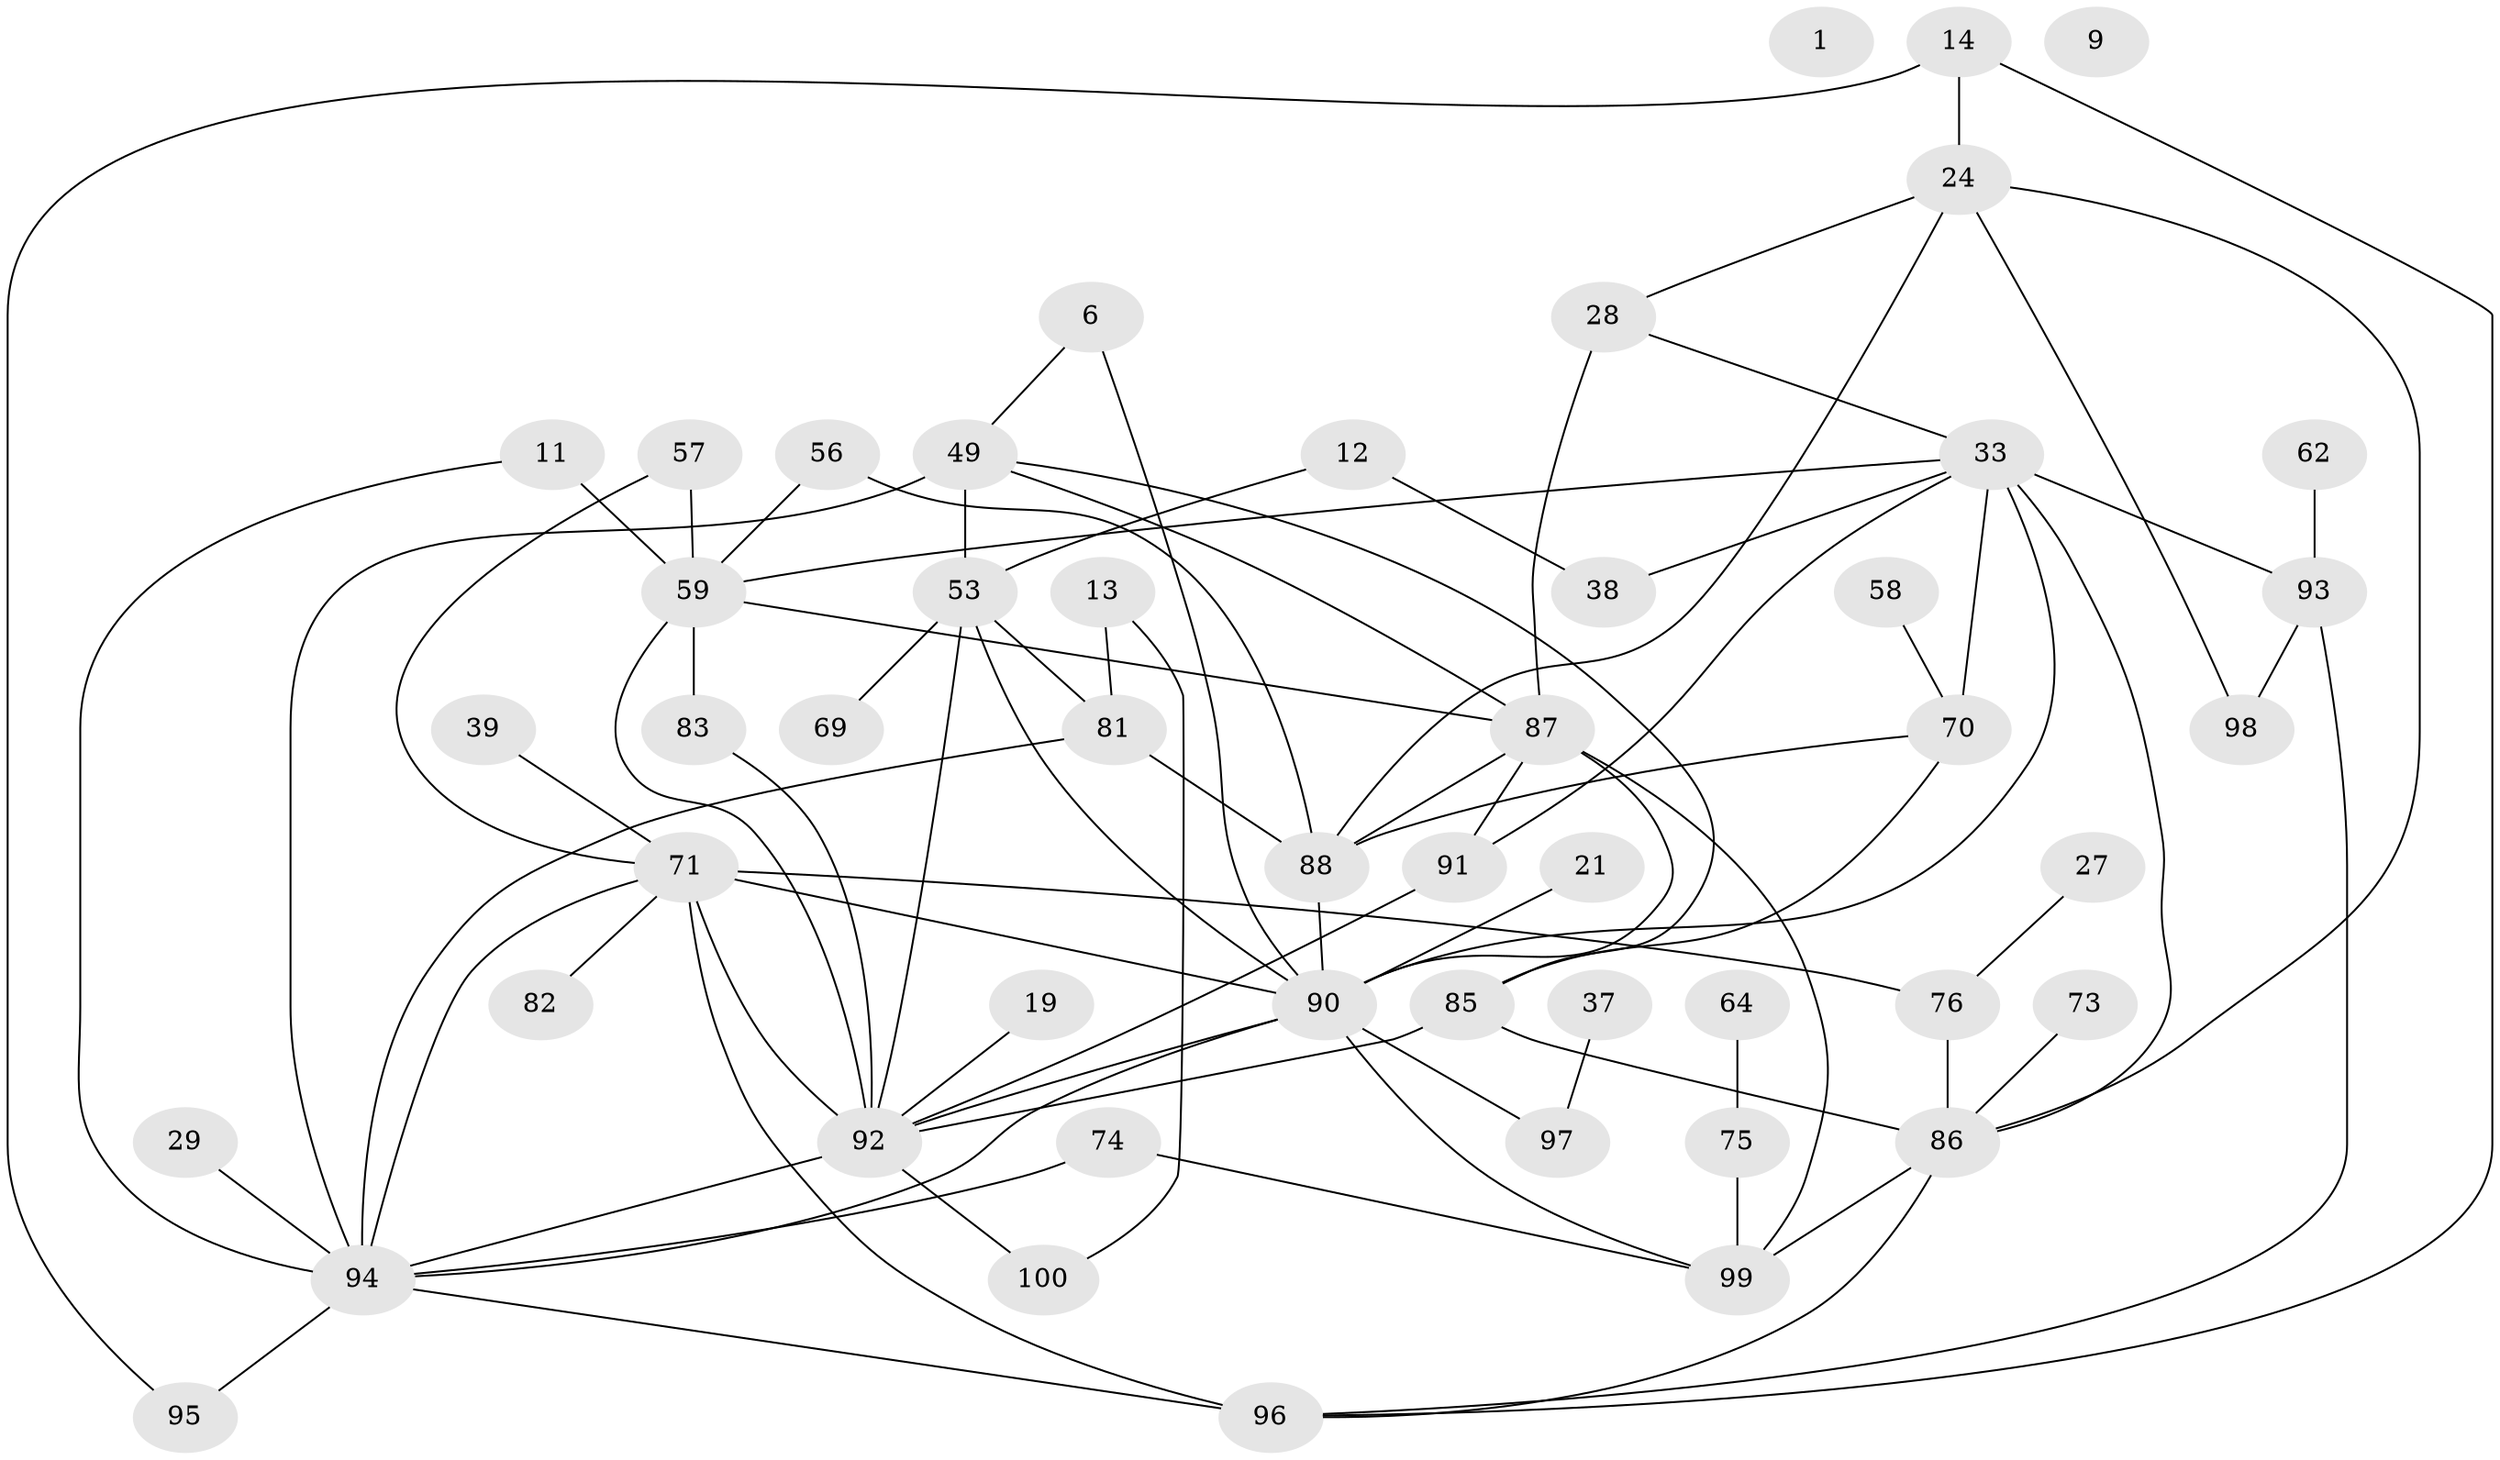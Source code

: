 // original degree distribution, {0: 0.02, 3: 0.21, 4: 0.18, 2: 0.26, 1: 0.14, 7: 0.03, 5: 0.08, 6: 0.08}
// Generated by graph-tools (version 1.1) at 2025/40/03/09/25 04:40:01]
// undirected, 50 vertices, 84 edges
graph export_dot {
graph [start="1"]
  node [color=gray90,style=filled];
  1;
  6;
  9;
  11;
  12;
  13;
  14;
  19;
  21;
  24 [super="+3"];
  27;
  28;
  29;
  33 [super="+25"];
  37;
  38;
  39;
  49 [super="+41"];
  53 [super="+7+43"];
  56;
  57;
  58;
  59 [super="+47"];
  62;
  64;
  69;
  70;
  71 [super="+23+48"];
  73;
  74 [super="+63+67"];
  75;
  76;
  81 [super="+35+8+42"];
  82;
  83;
  85 [super="+18"];
  86 [super="+51+50+44"];
  87 [super="+77"];
  88 [super="+78"];
  90 [super="+72+60+68+79"];
  91;
  92 [super="+4+66+84+80"];
  93;
  94 [super="+89+61"];
  95;
  96;
  97;
  98;
  99 [super="+34"];
  100;
  6 -- 49;
  6 -- 90;
  11 -- 59 [weight=2];
  11 -- 94;
  12 -- 38;
  12 -- 53;
  13 -- 100;
  13 -- 81;
  14 -- 24 [weight=2];
  14 -- 95;
  14 -- 96;
  19 -- 92;
  21 -- 90;
  24 -- 28;
  24 -- 88;
  24 -- 98;
  24 -- 86;
  27 -- 76;
  28 -- 33;
  28 -- 87;
  29 -- 94;
  33 -- 70 [weight=2];
  33 -- 38;
  33 -- 91;
  33 -- 59;
  33 -- 93;
  33 -- 86;
  33 -- 90 [weight=2];
  37 -- 97;
  39 -- 71;
  49 -- 53 [weight=2];
  49 -- 94 [weight=3];
  49 -- 85;
  49 -- 87;
  53 -- 92;
  53 -- 81;
  53 -- 69;
  53 -- 90;
  56 -- 88;
  56 -- 59;
  57 -- 71;
  57 -- 59;
  58 -- 70;
  59 -- 83 [weight=2];
  59 -- 87 [weight=2];
  59 -- 92 [weight=2];
  62 -- 93;
  64 -- 75;
  70 -- 85 [weight=2];
  70 -- 88;
  71 -- 76 [weight=2];
  71 -- 96 [weight=2];
  71 -- 82;
  71 -- 90 [weight=3];
  71 -- 92 [weight=2];
  71 -- 94;
  73 -- 86;
  74 -- 99;
  74 -- 94;
  75 -- 99;
  76 -- 86;
  81 -- 88 [weight=2];
  81 -- 94;
  83 -- 92;
  85 -- 92 [weight=2];
  85 -- 86 [weight=2];
  86 -- 96;
  86 -- 99;
  87 -- 88;
  87 -- 91;
  87 -- 99;
  87 -- 90;
  88 -- 90 [weight=2];
  90 -- 97;
  90 -- 99;
  90 -- 92;
  90 -- 94;
  91 -- 92;
  92 -- 100;
  92 -- 94 [weight=2];
  93 -- 96;
  93 -- 98;
  94 -- 96;
  94 -- 95;
}
